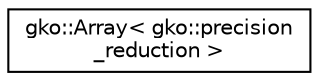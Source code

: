 digraph "Graphical Class Hierarchy"
{
 // INTERACTIVE_SVG=YES
  edge [fontname="Helvetica",fontsize="10",labelfontname="Helvetica",labelfontsize="10"];
  node [fontname="Helvetica",fontsize="10",shape=record];
  rankdir="LR";
  Node1 [label="gko::Array\< gko::precision\l_reduction \>",height=0.2,width=0.4,color="black", fillcolor="white", style="filled",URL="$classgko_1_1Array.html"];
}
